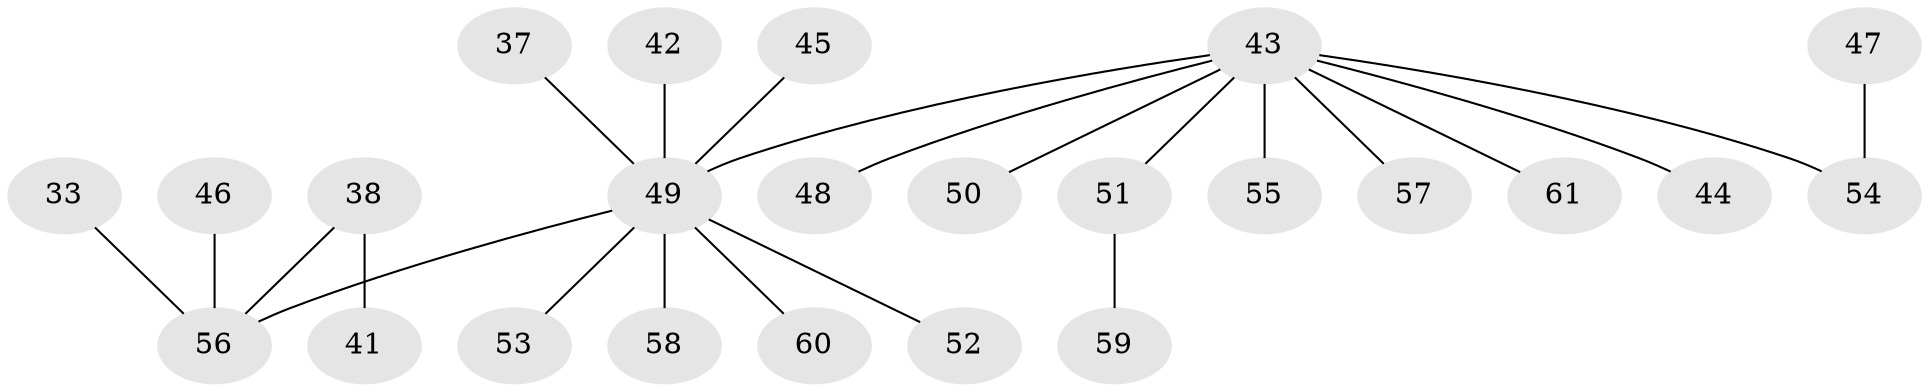 // original degree distribution, {4: 0.09836065573770492, 6: 0.03278688524590164, 3: 0.08196721311475409, 2: 0.21311475409836064, 5: 0.03278688524590164, 1: 0.5409836065573771}
// Generated by graph-tools (version 1.1) at 2025/57/03/04/25 21:57:10]
// undirected, 24 vertices, 23 edges
graph export_dot {
graph [start="1"]
  node [color=gray90,style=filled];
  33;
  37;
  38;
  41;
  42;
  43 [super="+17+22+23+26+27+29+31+39+34"];
  44;
  45;
  46;
  47;
  48;
  49 [super="+40+35"];
  50;
  51;
  52;
  53;
  54 [super="+30"];
  55;
  56 [super="+8+36+32"];
  57;
  58;
  59;
  60;
  61;
  33 -- 56;
  37 -- 49;
  38 -- 41;
  38 -- 56;
  42 -- 49;
  43 -- 44;
  43 -- 48;
  43 -- 54;
  43 -- 49;
  43 -- 61;
  43 -- 57;
  43 -- 50;
  43 -- 51;
  43 -- 55;
  45 -- 49;
  46 -- 56;
  47 -- 54;
  49 -- 52;
  49 -- 56;
  49 -- 58;
  49 -- 60;
  49 -- 53;
  51 -- 59;
}

